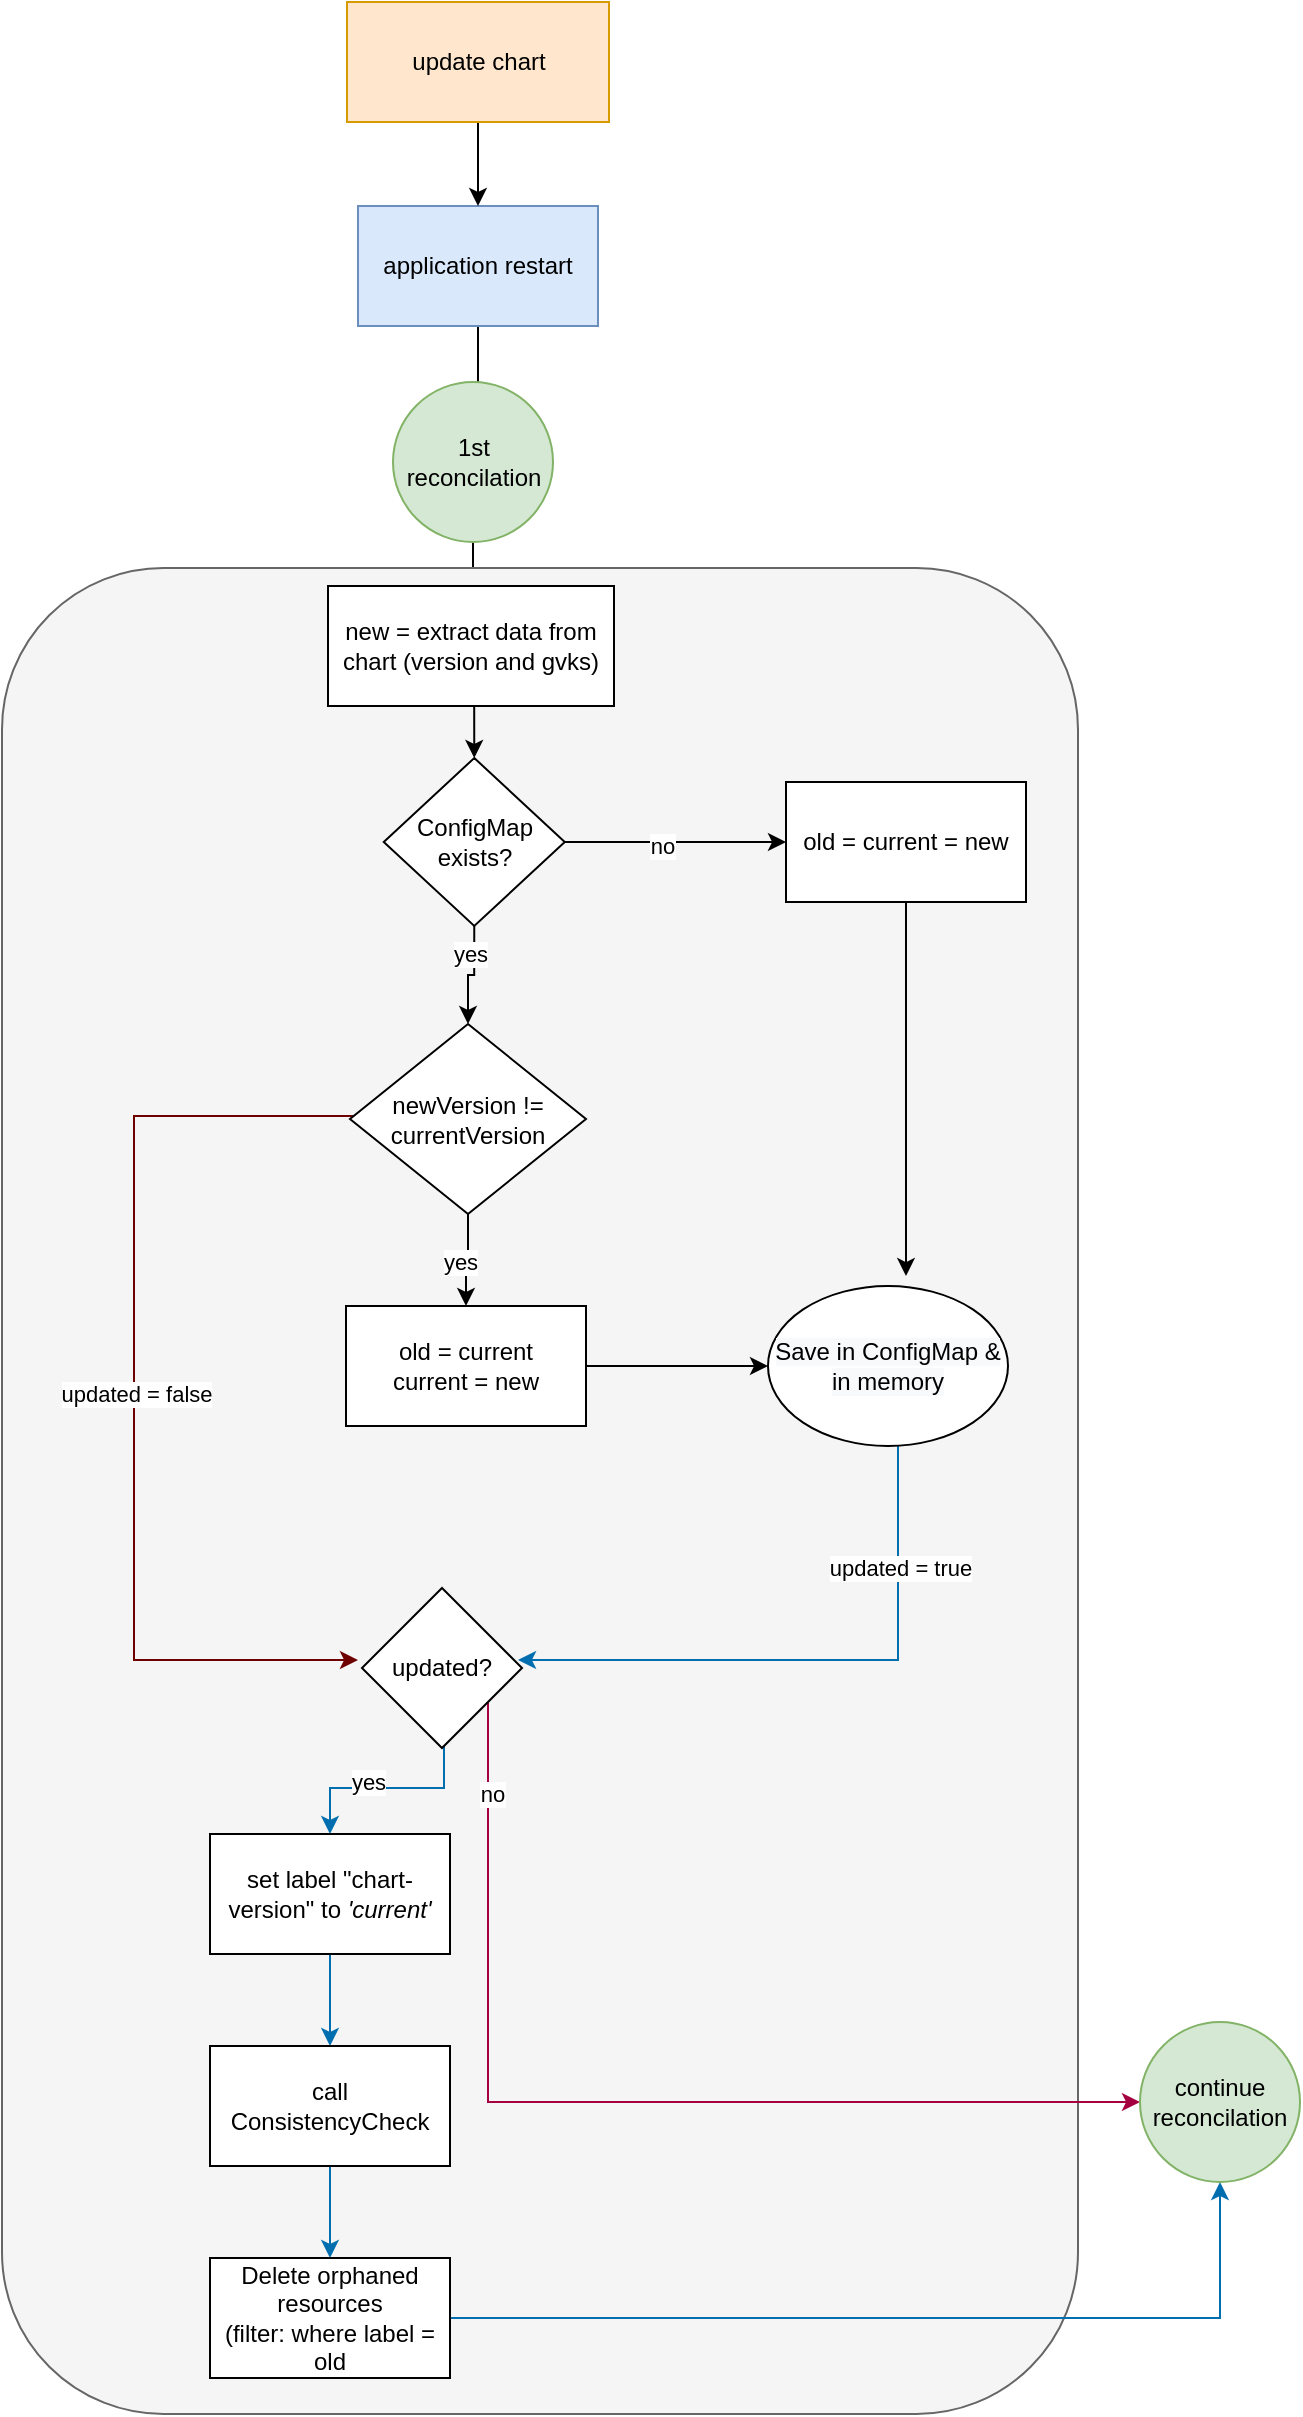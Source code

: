 <mxfile version="20.7.4" type="device"><diagram id="OHXYj9Oo1Txj0N6eSHdf" name="Strona-1"><mxGraphModel dx="2874" dy="1156" grid="0" gridSize="10" guides="1" tooltips="1" connect="1" arrows="1" fold="1" page="0" pageScale="1" pageWidth="827" pageHeight="1169" math="0" shadow="0"><root><mxCell id="0"/><mxCell id="1" parent="0"/><mxCell id="QBl34vz8bVypGpjPJ9T1-3" style="edgeStyle=orthogonalEdgeStyle;rounded=0;orthogonalLoop=1;jettySize=auto;html=1;entryX=0.531;entryY=0.188;entryDx=0;entryDy=0;entryPerimeter=0;" parent="1" source="2K-8jbpOSL6tKk4jxHVO-1" target="QBl34vz8bVypGpjPJ9T1-2" edge="1"><mxGeometry relative="1" as="geometry"/></mxCell><mxCell id="2K-8jbpOSL6tKk4jxHVO-1" value="application restart" style="rounded=0;whiteSpace=wrap;html=1;fillColor=#dae8fc;strokeColor=#6c8ebf;" parent="1" vertex="1"><mxGeometry x="-477" y="128" width="120" height="60" as="geometry"/></mxCell><mxCell id="QBl34vz8bVypGpjPJ9T1-55" style="edgeStyle=orthogonalEdgeStyle;rounded=0;orthogonalLoop=1;jettySize=auto;html=1;entryX=0.5;entryY=0;entryDx=0;entryDy=0;" parent="1" source="2K-8jbpOSL6tKk4jxHVO-2" target="2K-8jbpOSL6tKk4jxHVO-1" edge="1"><mxGeometry relative="1" as="geometry"/></mxCell><mxCell id="2K-8jbpOSL6tKk4jxHVO-2" value="update chart" style="rounded=0;whiteSpace=wrap;html=1;fillColor=#ffe6cc;strokeColor=#d79b00;" parent="1" vertex="1"><mxGeometry x="-482.5" y="26" width="131" height="60" as="geometry"/></mxCell><mxCell id="QBl34vz8bVypGpjPJ9T1-45" style="edgeStyle=orthogonalEdgeStyle;rounded=0;orthogonalLoop=1;jettySize=auto;html=1;" parent="1" source="QBl34vz8bVypGpjPJ9T1-2" target="QBl34vz8bVypGpjPJ9T1-4" edge="1"><mxGeometry relative="1" as="geometry"/></mxCell><mxCell id="QBl34vz8bVypGpjPJ9T1-2" value="1st reconcilation" style="ellipse;whiteSpace=wrap;html=1;aspect=fixed;fillColor=#d5e8d4;strokeColor=#82b366;" parent="1" vertex="1"><mxGeometry x="-459.5" y="216" width="80" height="80" as="geometry"/></mxCell><mxCell id="QBl34vz8bVypGpjPJ9T1-4" value="" style="rounded=1;whiteSpace=wrap;html=1;fillColor=#f5f5f5;fontColor=#333333;strokeColor=#666666;" parent="1" vertex="1"><mxGeometry x="-655" y="309" width="538" height="923" as="geometry"/></mxCell><mxCell id="QBl34vz8bVypGpjPJ9T1-17" style="edgeStyle=orthogonalEdgeStyle;rounded=0;orthogonalLoop=1;jettySize=auto;html=1;exitX=0.5;exitY=1;exitDx=0;exitDy=0;entryX=0.5;entryY=0;entryDx=0;entryDy=0;" parent="1" source="QBl34vz8bVypGpjPJ9T1-5" target="QBl34vz8bVypGpjPJ9T1-16" edge="1"><mxGeometry relative="1" as="geometry"/></mxCell><mxCell id="QBl34vz8bVypGpjPJ9T1-5" value="new = extract data from chart (version and gvks)" style="rounded=0;whiteSpace=wrap;html=1;" parent="1" vertex="1"><mxGeometry x="-492" y="318" width="143" height="60" as="geometry"/></mxCell><mxCell id="QBl34vz8bVypGpjPJ9T1-14" style="edgeStyle=orthogonalEdgeStyle;rounded=0;orthogonalLoop=1;jettySize=auto;html=1;entryX=0.575;entryY=-0.062;entryDx=0;entryDy=0;entryPerimeter=0;" parent="1" source="QBl34vz8bVypGpjPJ9T1-7" target="QBl34vz8bVypGpjPJ9T1-11" edge="1"><mxGeometry relative="1" as="geometry"/></mxCell><mxCell id="QBl34vz8bVypGpjPJ9T1-7" value="old = current = new" style="rounded=0;whiteSpace=wrap;html=1;" parent="1" vertex="1"><mxGeometry x="-263" y="416" width="120" height="60" as="geometry"/></mxCell><mxCell id="QBl34vz8bVypGpjPJ9T1-31" style="edgeStyle=orthogonalEdgeStyle;rounded=0;orthogonalLoop=1;jettySize=auto;html=1;entryX=1;entryY=0.5;entryDx=0;entryDy=0;fillColor=#1ba1e2;strokeColor=#006EAF;" parent="1" source="QBl34vz8bVypGpjPJ9T1-11" edge="1"><mxGeometry relative="1" as="geometry"><mxPoint x="-397" y="855" as="targetPoint"/><Array as="points"><mxPoint x="-207" y="855"/></Array></mxGeometry></mxCell><mxCell id="QBl34vz8bVypGpjPJ9T1-52" value="updated = true" style="edgeLabel;html=1;align=center;verticalAlign=middle;resizable=0;points=[];" parent="QBl34vz8bVypGpjPJ9T1-31" vertex="1" connectable="0"><mxGeometry x="-0.591" y="1" relative="1" as="geometry"><mxPoint as="offset"/></mxGeometry></mxCell><mxCell id="QBl34vz8bVypGpjPJ9T1-11" value="&lt;span style=&quot;color: rgb(0, 0, 0); font-family: Helvetica; font-size: 12px; font-style: normal; font-variant-ligatures: normal; font-variant-caps: normal; font-weight: 400; letter-spacing: normal; orphans: 2; text-align: center; text-indent: 0px; text-transform: none; widows: 2; word-spacing: 0px; -webkit-text-stroke-width: 0px; background-color: rgb(248, 249, 250); text-decoration-thickness: initial; text-decoration-style: initial; text-decoration-color: initial; float: none; display: inline !important;&quot;&gt;Save in ConfigMap &amp;amp; in memory&lt;/span&gt;" style="ellipse;whiteSpace=wrap;html=1;" parent="1" vertex="1"><mxGeometry x="-272" y="668" width="120" height="80" as="geometry"/></mxCell><mxCell id="QBl34vz8bVypGpjPJ9T1-23" style="edgeStyle=orthogonalEdgeStyle;rounded=0;orthogonalLoop=1;jettySize=auto;html=1;" parent="1" source="QBl34vz8bVypGpjPJ9T1-12" target="QBl34vz8bVypGpjPJ9T1-11" edge="1"><mxGeometry relative="1" as="geometry"/></mxCell><mxCell id="QBl34vz8bVypGpjPJ9T1-12" value="old = current&lt;br&gt;current = new" style="rounded=0;whiteSpace=wrap;html=1;" parent="1" vertex="1"><mxGeometry x="-483" y="678" width="120" height="60" as="geometry"/></mxCell><mxCell id="QBl34vz8bVypGpjPJ9T1-22" style="edgeStyle=orthogonalEdgeStyle;rounded=0;orthogonalLoop=1;jettySize=auto;html=1;exitX=0.5;exitY=1;exitDx=0;exitDy=0;" parent="1" source="QBl34vz8bVypGpjPJ9T1-16" target="QBl34vz8bVypGpjPJ9T1-20" edge="1"><mxGeometry relative="1" as="geometry"/></mxCell><mxCell id="QBl34vz8bVypGpjPJ9T1-26" value="yes" style="edgeLabel;html=1;align=center;verticalAlign=middle;resizable=0;points=[];" parent="QBl34vz8bVypGpjPJ9T1-22" vertex="1" connectable="0"><mxGeometry x="-0.489" y="-2" relative="1" as="geometry"><mxPoint as="offset"/></mxGeometry></mxCell><mxCell id="QBl34vz8bVypGpjPJ9T1-16" value="ConfigMap exists?" style="rhombus;whiteSpace=wrap;html=1;" parent="1" vertex="1"><mxGeometry x="-464.12" y="404" width="90.5" height="84" as="geometry"/></mxCell><mxCell id="QBl34vz8bVypGpjPJ9T1-18" value="" style="endArrow=classic;html=1;rounded=0;exitX=1;exitY=0.5;exitDx=0;exitDy=0;" parent="1" source="QBl34vz8bVypGpjPJ9T1-16" target="QBl34vz8bVypGpjPJ9T1-7" edge="1"><mxGeometry width="50" height="50" relative="1" as="geometry"><mxPoint x="-211" y="461" as="sourcePoint"/><mxPoint x="-161" y="411" as="targetPoint"/></mxGeometry></mxCell><mxCell id="QBl34vz8bVypGpjPJ9T1-25" value="no" style="edgeLabel;html=1;align=center;verticalAlign=middle;resizable=0;points=[];" parent="QBl34vz8bVypGpjPJ9T1-18" vertex="1" connectable="0"><mxGeometry x="-0.124" y="-2" relative="1" as="geometry"><mxPoint as="offset"/></mxGeometry></mxCell><mxCell id="QBl34vz8bVypGpjPJ9T1-24" style="edgeStyle=orthogonalEdgeStyle;rounded=0;orthogonalLoop=1;jettySize=auto;html=1;entryX=0.5;entryY=0;entryDx=0;entryDy=0;" parent="1" source="QBl34vz8bVypGpjPJ9T1-20" target="QBl34vz8bVypGpjPJ9T1-12" edge="1"><mxGeometry relative="1" as="geometry"/></mxCell><mxCell id="QBl34vz8bVypGpjPJ9T1-27" value="yes" style="edgeLabel;html=1;align=center;verticalAlign=middle;resizable=0;points=[];" parent="QBl34vz8bVypGpjPJ9T1-24" vertex="1" connectable="0"><mxGeometry x="0.046" y="-3" relative="1" as="geometry"><mxPoint as="offset"/></mxGeometry></mxCell><mxCell id="QBl34vz8bVypGpjPJ9T1-32" style="edgeStyle=orthogonalEdgeStyle;rounded=0;orthogonalLoop=1;jettySize=auto;html=1;fillColor=#a20025;strokeColor=#6F0000;" parent="1" source="QBl34vz8bVypGpjPJ9T1-20" edge="1"><mxGeometry relative="1" as="geometry"><mxPoint x="-477" y="855" as="targetPoint"/><Array as="points"><mxPoint x="-589" y="583"/><mxPoint x="-589" y="855"/></Array></mxGeometry></mxCell><mxCell id="QBl34vz8bVypGpjPJ9T1-53" value="updated = false" style="edgeLabel;html=1;align=center;verticalAlign=middle;resizable=0;points=[];" parent="QBl34vz8bVypGpjPJ9T1-32" vertex="1" connectable="0"><mxGeometry x="0.007" y="1" relative="1" as="geometry"><mxPoint as="offset"/></mxGeometry></mxCell><mxCell id="QBl34vz8bVypGpjPJ9T1-20" value="&lt;span style=&quot;color: rgb(0, 0, 0); font-family: Helvetica; font-size: 12px; font-style: normal; font-variant-ligatures: normal; font-variant-caps: normal; font-weight: 400; letter-spacing: normal; orphans: 2; text-align: center; text-indent: 0px; text-transform: none; widows: 2; word-spacing: 0px; -webkit-text-stroke-width: 0px; background-color: rgb(255, 255, 255); text-decoration-thickness: initial; text-decoration-style: initial; text-decoration-color: initial; float: none; display: inline !important;&quot;&gt;newVersion != currentVersion&lt;/span&gt;" style="rhombus;whiteSpace=wrap;html=1;" parent="1" vertex="1"><mxGeometry x="-481" y="537" width="118" height="95" as="geometry"/></mxCell><mxCell id="QBl34vz8bVypGpjPJ9T1-35" style="edgeStyle=orthogonalEdgeStyle;rounded=0;orthogonalLoop=1;jettySize=auto;html=1;entryX=0.5;entryY=0;entryDx=0;entryDy=0;fillColor=#1ba1e2;strokeColor=#006EAF;" parent="1" target="QBl34vz8bVypGpjPJ9T1-34" edge="1"><mxGeometry relative="1" as="geometry"><mxPoint x="-437" y="895" as="sourcePoint"/><Array as="points"><mxPoint x="-434" y="895"/><mxPoint x="-434" y="919"/><mxPoint x="-491" y="919"/></Array></mxGeometry></mxCell><mxCell id="QBl34vz8bVypGpjPJ9T1-47" value="yes" style="edgeLabel;html=1;align=center;verticalAlign=middle;resizable=0;points=[];" parent="QBl34vz8bVypGpjPJ9T1-35" vertex="1" connectable="0"><mxGeometry x="0.218" y="-3" relative="1" as="geometry"><mxPoint as="offset"/></mxGeometry></mxCell><mxCell id="QBl34vz8bVypGpjPJ9T1-37" style="edgeStyle=orthogonalEdgeStyle;rounded=0;orthogonalLoop=1;jettySize=auto;html=1;entryX=0.5;entryY=0;entryDx=0;entryDy=0;fillColor=#1ba1e2;strokeColor=#006EAF;" parent="1" source="QBl34vz8bVypGpjPJ9T1-34" target="QBl34vz8bVypGpjPJ9T1-36" edge="1"><mxGeometry relative="1" as="geometry"/></mxCell><mxCell id="QBl34vz8bVypGpjPJ9T1-34" value="set label &quot;chart-version&quot; to &lt;i&gt;'current'&lt;/i&gt;" style="rounded=0;whiteSpace=wrap;html=1;" parent="1" vertex="1"><mxGeometry x="-551" y="942" width="120" height="60" as="geometry"/></mxCell><mxCell id="QBl34vz8bVypGpjPJ9T1-40" style="edgeStyle=orthogonalEdgeStyle;rounded=0;orthogonalLoop=1;jettySize=auto;html=1;fillColor=#1ba1e2;strokeColor=#006EAF;" parent="1" source="QBl34vz8bVypGpjPJ9T1-36" target="QBl34vz8bVypGpjPJ9T1-39" edge="1"><mxGeometry relative="1" as="geometry"/></mxCell><mxCell id="QBl34vz8bVypGpjPJ9T1-36" value="call ConsistencyCheck" style="rounded=0;whiteSpace=wrap;html=1;" parent="1" vertex="1"><mxGeometry x="-551" y="1048" width="120" height="60" as="geometry"/></mxCell><mxCell id="QBl34vz8bVypGpjPJ9T1-51" style="edgeStyle=orthogonalEdgeStyle;rounded=0;orthogonalLoop=1;jettySize=auto;html=1;fillColor=#1ba1e2;strokeColor=#006EAF;" parent="1" source="QBl34vz8bVypGpjPJ9T1-39" target="QBl34vz8bVypGpjPJ9T1-46" edge="1"><mxGeometry relative="1" as="geometry"/></mxCell><mxCell id="QBl34vz8bVypGpjPJ9T1-39" value="Delete&amp;nbsp;orphaned resources&lt;br style=&quot;border-color: var(--border-color);&quot;&gt;(filter: where label = old" style="rounded=0;whiteSpace=wrap;html=1;" parent="1" vertex="1"><mxGeometry x="-551" y="1154" width="120" height="60" as="geometry"/></mxCell><mxCell id="QBl34vz8bVypGpjPJ9T1-48" style="edgeStyle=orthogonalEdgeStyle;rounded=0;orthogonalLoop=1;jettySize=auto;html=1;fillColor=#d80073;strokeColor=#A50040;" parent="1" source="QBl34vz8bVypGpjPJ9T1-42" target="QBl34vz8bVypGpjPJ9T1-46" edge="1"><mxGeometry relative="1" as="geometry"><Array as="points"><mxPoint x="-412" y="1076"/></Array></mxGeometry></mxCell><mxCell id="QBl34vz8bVypGpjPJ9T1-49" value="no" style="edgeLabel;html=1;align=center;verticalAlign=middle;resizable=0;points=[];" parent="QBl34vz8bVypGpjPJ9T1-48" vertex="1" connectable="0"><mxGeometry x="-0.825" y="2" relative="1" as="geometry"><mxPoint as="offset"/></mxGeometry></mxCell><mxCell id="QBl34vz8bVypGpjPJ9T1-42" value="updated?" style="rhombus;whiteSpace=wrap;html=1;" parent="1" vertex="1"><mxGeometry x="-475" y="819" width="80" height="80" as="geometry"/></mxCell><mxCell id="QBl34vz8bVypGpjPJ9T1-46" value="continue reconcilation" style="ellipse;whiteSpace=wrap;html=1;aspect=fixed;fillColor=#d5e8d4;strokeColor=#82b366;" parent="1" vertex="1"><mxGeometry x="-86" y="1036" width="80" height="80" as="geometry"/></mxCell></root></mxGraphModel></diagram></mxfile>